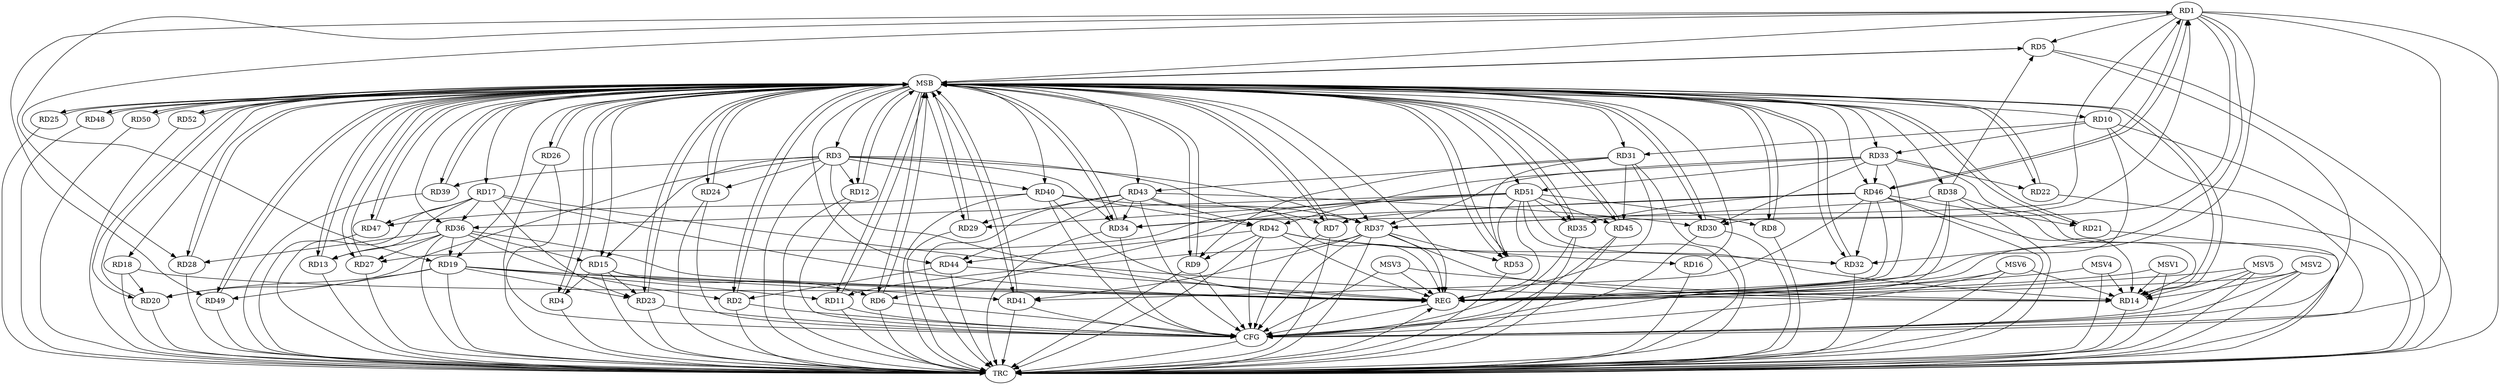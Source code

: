 strict digraph G {
  RD1 [ label="RD1" ];
  RD2 [ label="RD2" ];
  RD3 [ label="RD3" ];
  RD4 [ label="RD4" ];
  RD5 [ label="RD5" ];
  RD6 [ label="RD6" ];
  RD7 [ label="RD7" ];
  RD8 [ label="RD8" ];
  RD9 [ label="RD9" ];
  RD10 [ label="RD10" ];
  RD11 [ label="RD11" ];
  RD12 [ label="RD12" ];
  RD13 [ label="RD13" ];
  RD14 [ label="RD14" ];
  RD15 [ label="RD15" ];
  RD16 [ label="RD16" ];
  RD17 [ label="RD17" ];
  RD18 [ label="RD18" ];
  RD19 [ label="RD19" ];
  RD20 [ label="RD20" ];
  RD21 [ label="RD21" ];
  RD22 [ label="RD22" ];
  RD23 [ label="RD23" ];
  RD24 [ label="RD24" ];
  RD25 [ label="RD25" ];
  RD26 [ label="RD26" ];
  RD27 [ label="RD27" ];
  RD28 [ label="RD28" ];
  RD29 [ label="RD29" ];
  RD30 [ label="RD30" ];
  RD31 [ label="RD31" ];
  RD32 [ label="RD32" ];
  RD33 [ label="RD33" ];
  RD34 [ label="RD34" ];
  RD35 [ label="RD35" ];
  RD36 [ label="RD36" ];
  RD37 [ label="RD37" ];
  RD38 [ label="RD38" ];
  RD39 [ label="RD39" ];
  RD40 [ label="RD40" ];
  RD41 [ label="RD41" ];
  RD42 [ label="RD42" ];
  RD43 [ label="RD43" ];
  RD44 [ label="RD44" ];
  RD45 [ label="RD45" ];
  RD46 [ label="RD46" ];
  RD47 [ label="RD47" ];
  RD48 [ label="RD48" ];
  RD49 [ label="RD49" ];
  RD50 [ label="RD50" ];
  RD51 [ label="RD51" ];
  RD52 [ label="RD52" ];
  RD53 [ label="RD53" ];
  REG [ label="REG" ];
  MSB [ label="MSB" ];
  CFG [ label="CFG" ];
  TRC [ label="TRC" ];
  MSV1 [ label="MSV1" ];
  MSV2 [ label="MSV2" ];
  MSV3 [ label="MSV3" ];
  MSV4 [ label="MSV4" ];
  MSV5 [ label="MSV5" ];
  MSV6 [ label="MSV6" ];
  RD1 -> RD5;
  RD10 -> RD1;
  RD1 -> RD19;
  RD1 -> RD28;
  RD1 -> RD30;
  RD1 -> RD32;
  RD1 -> RD34;
  RD37 -> RD1;
  RD1 -> RD46;
  RD46 -> RD1;
  RD1 -> RD49;
  RD36 -> RD2;
  RD44 -> RD2;
  RD3 -> RD7;
  RD3 -> RD12;
  RD3 -> RD15;
  RD3 -> RD20;
  RD3 -> RD24;
  RD3 -> RD34;
  RD3 -> RD37;
  RD3 -> RD39;
  RD3 -> RD40;
  RD15 -> RD4;
  RD38 -> RD5;
  RD15 -> RD6;
  RD51 -> RD6;
  RD46 -> RD7;
  RD51 -> RD8;
  RD31 -> RD9;
  RD42 -> RD9;
  RD10 -> RD31;
  RD10 -> RD33;
  RD19 -> RD11;
  RD37 -> RD11;
  RD17 -> RD13;
  RD36 -> RD13;
  RD17 -> RD14;
  RD37 -> RD14;
  RD38 -> RD14;
  RD46 -> RD14;
  RD51 -> RD14;
  RD15 -> RD23;
  RD36 -> RD15;
  RD42 -> RD16;
  RD17 -> RD23;
  RD17 -> RD36;
  RD17 -> RD47;
  RD18 -> RD20;
  RD19 -> RD20;
  RD19 -> RD23;
  RD36 -> RD19;
  RD19 -> RD41;
  RD19 -> RD49;
  RD46 -> RD21;
  RD33 -> RD22;
  RD36 -> RD27;
  RD51 -> RD27;
  RD36 -> RD28;
  RD43 -> RD29;
  RD51 -> RD29;
  RD33 -> RD30;
  RD43 -> RD30;
  RD31 -> RD43;
  RD31 -> RD45;
  RD31 -> RD53;
  RD42 -> RD32;
  RD46 -> RD32;
  RD33 -> RD37;
  RD33 -> RD42;
  RD33 -> RD46;
  RD33 -> RD51;
  RD43 -> RD34;
  RD46 -> RD34;
  RD46 -> RD35;
  RD51 -> RD35;
  RD51 -> RD36;
  RD38 -> RD37;
  RD40 -> RD37;
  RD37 -> RD41;
  RD37 -> RD53;
  RD40 -> RD42;
  RD40 -> RD47;
  RD46 -> RD41;
  RD43 -> RD42;
  RD42 -> RD44;
  RD43 -> RD44;
  RD51 -> RD45;
  RD51 -> RD53;
  RD1 -> REG;
  RD3 -> REG;
  RD10 -> REG;
  RD15 -> REG;
  RD17 -> REG;
  RD18 -> REG;
  RD19 -> REG;
  RD31 -> REG;
  RD33 -> REG;
  RD36 -> REG;
  RD37 -> REG;
  RD38 -> REG;
  RD40 -> REG;
  RD42 -> REG;
  RD43 -> REG;
  RD44 -> REG;
  RD46 -> REG;
  RD51 -> REG;
  RD2 -> MSB;
  MSB -> RD24;
  MSB -> RD25;
  MSB -> RD32;
  MSB -> RD36;
  MSB -> RD45;
  MSB -> REG;
  RD4 -> MSB;
  MSB -> RD2;
  MSB -> RD6;
  MSB -> RD15;
  MSB -> RD40;
  MSB -> RD46;
  RD5 -> MSB;
  MSB -> RD11;
  MSB -> RD14;
  MSB -> RD22;
  MSB -> RD28;
  MSB -> RD31;
  MSB -> RD43;
  MSB -> RD49;
  MSB -> RD50;
  RD6 -> MSB;
  MSB -> RD30;
  MSB -> RD41;
  RD7 -> MSB;
  MSB -> RD1;
  MSB -> RD27;
  RD8 -> MSB;
  MSB -> RD7;
  RD9 -> MSB;
  MSB -> RD13;
  MSB -> RD35;
  RD11 -> MSB;
  MSB -> RD34;
  MSB -> RD51;
  RD12 -> MSB;
  MSB -> RD47;
  RD13 -> MSB;
  MSB -> RD18;
  RD14 -> MSB;
  MSB -> RD9;
  MSB -> RD48;
  MSB -> RD53;
  RD16 -> MSB;
  MSB -> RD8;
  MSB -> RD19;
  MSB -> RD23;
  MSB -> RD52;
  RD20 -> MSB;
  MSB -> RD12;
  MSB -> RD26;
  RD21 -> MSB;
  MSB -> RD37;
  MSB -> RD44;
  RD22 -> MSB;
  MSB -> RD5;
  RD23 -> MSB;
  MSB -> RD4;
  RD24 -> MSB;
  RD25 -> MSB;
  MSB -> RD39;
  RD26 -> MSB;
  MSB -> RD29;
  MSB -> RD33;
  RD27 -> MSB;
  MSB -> RD10;
  RD28 -> MSB;
  MSB -> RD17;
  RD29 -> MSB;
  RD30 -> MSB;
  MSB -> RD21;
  RD32 -> MSB;
  RD34 -> MSB;
  RD35 -> MSB;
  RD39 -> MSB;
  RD41 -> MSB;
  RD45 -> MSB;
  RD47 -> MSB;
  RD48 -> MSB;
  RD49 -> MSB;
  RD50 -> MSB;
  MSB -> RD3;
  MSB -> RD20;
  RD52 -> MSB;
  RD53 -> MSB;
  MSB -> RD38;
  RD2 -> CFG;
  RD9 -> CFG;
  RD34 -> CFG;
  RD40 -> CFG;
  RD45 -> CFG;
  RD1 -> CFG;
  RD23 -> CFG;
  RD11 -> CFG;
  RD43 -> CFG;
  RD7 -> CFG;
  RD42 -> CFG;
  RD26 -> CFG;
  RD37 -> CFG;
  RD38 -> CFG;
  RD24 -> CFG;
  RD6 -> CFG;
  RD5 -> CFG;
  RD35 -> CFG;
  RD41 -> CFG;
  RD12 -> CFG;
  RD30 -> CFG;
  RD10 -> CFG;
  REG -> CFG;
  RD1 -> TRC;
  RD2 -> TRC;
  RD3 -> TRC;
  RD4 -> TRC;
  RD5 -> TRC;
  RD6 -> TRC;
  RD7 -> TRC;
  RD8 -> TRC;
  RD9 -> TRC;
  RD10 -> TRC;
  RD11 -> TRC;
  RD12 -> TRC;
  RD13 -> TRC;
  RD14 -> TRC;
  RD15 -> TRC;
  RD16 -> TRC;
  RD17 -> TRC;
  RD18 -> TRC;
  RD19 -> TRC;
  RD20 -> TRC;
  RD21 -> TRC;
  RD22 -> TRC;
  RD23 -> TRC;
  RD24 -> TRC;
  RD25 -> TRC;
  RD26 -> TRC;
  RD27 -> TRC;
  RD28 -> TRC;
  RD29 -> TRC;
  RD30 -> TRC;
  RD31 -> TRC;
  RD32 -> TRC;
  RD33 -> TRC;
  RD34 -> TRC;
  RD35 -> TRC;
  RD36 -> TRC;
  RD37 -> TRC;
  RD38 -> TRC;
  RD39 -> TRC;
  RD40 -> TRC;
  RD41 -> TRC;
  RD42 -> TRC;
  RD43 -> TRC;
  RD44 -> TRC;
  RD45 -> TRC;
  RD46 -> TRC;
  RD47 -> TRC;
  RD48 -> TRC;
  RD49 -> TRC;
  RD50 -> TRC;
  RD51 -> TRC;
  RD52 -> TRC;
  RD53 -> TRC;
  CFG -> TRC;
  TRC -> REG;
  MSV1 -> RD14;
  MSV1 -> REG;
  MSV1 -> TRC;
  MSV2 -> RD14;
  MSV3 -> RD14;
  MSV4 -> RD14;
  MSV5 -> RD14;
  MSV6 -> RD14;
  MSV2 -> REG;
  MSV2 -> TRC;
  MSV2 -> CFG;
  MSV3 -> REG;
  MSV3 -> CFG;
  MSV4 -> REG;
  MSV4 -> TRC;
  MSV5 -> REG;
  MSV5 -> TRC;
  MSV5 -> CFG;
  MSV6 -> REG;
  MSV6 -> TRC;
  MSV6 -> CFG;
}
